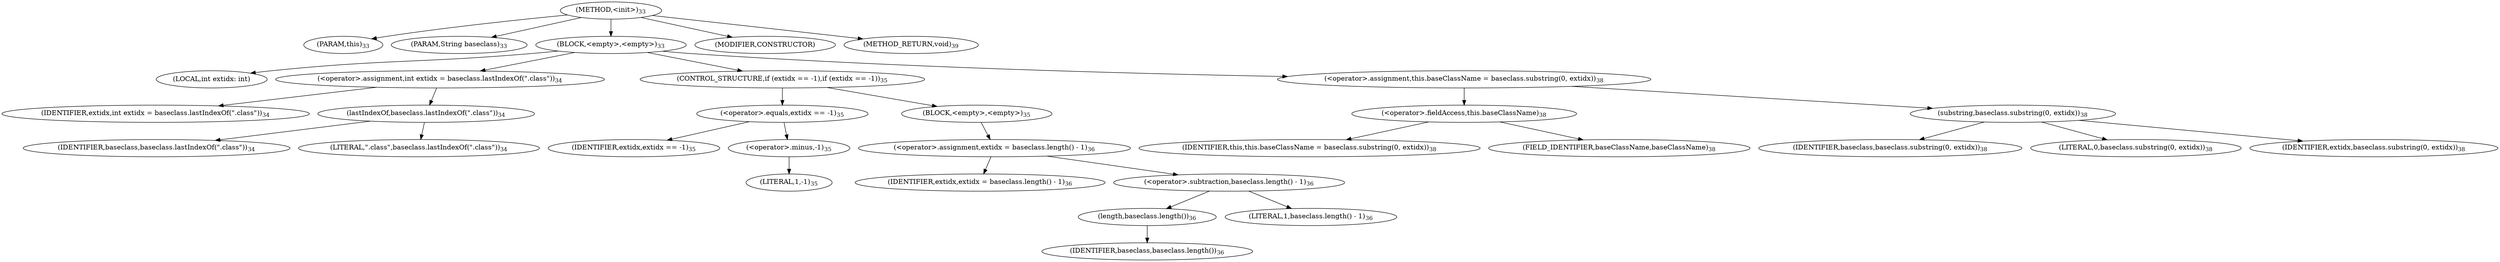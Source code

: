 digraph "&lt;init&gt;" {  
"20" [label = <(METHOD,&lt;init&gt;)<SUB>33</SUB>> ]
"21" [label = <(PARAM,this)<SUB>33</SUB>> ]
"22" [label = <(PARAM,String baseclass)<SUB>33</SUB>> ]
"23" [label = <(BLOCK,&lt;empty&gt;,&lt;empty&gt;)<SUB>33</SUB>> ]
"24" [label = <(LOCAL,int extidx: int)> ]
"25" [label = <(&lt;operator&gt;.assignment,int extidx = baseclass.lastIndexOf(&quot;.class&quot;))<SUB>34</SUB>> ]
"26" [label = <(IDENTIFIER,extidx,int extidx = baseclass.lastIndexOf(&quot;.class&quot;))<SUB>34</SUB>> ]
"27" [label = <(lastIndexOf,baseclass.lastIndexOf(&quot;.class&quot;))<SUB>34</SUB>> ]
"28" [label = <(IDENTIFIER,baseclass,baseclass.lastIndexOf(&quot;.class&quot;))<SUB>34</SUB>> ]
"29" [label = <(LITERAL,&quot;.class&quot;,baseclass.lastIndexOf(&quot;.class&quot;))<SUB>34</SUB>> ]
"30" [label = <(CONTROL_STRUCTURE,if (extidx == -1),if (extidx == -1))<SUB>35</SUB>> ]
"31" [label = <(&lt;operator&gt;.equals,extidx == -1)<SUB>35</SUB>> ]
"32" [label = <(IDENTIFIER,extidx,extidx == -1)<SUB>35</SUB>> ]
"33" [label = <(&lt;operator&gt;.minus,-1)<SUB>35</SUB>> ]
"34" [label = <(LITERAL,1,-1)<SUB>35</SUB>> ]
"35" [label = <(BLOCK,&lt;empty&gt;,&lt;empty&gt;)<SUB>35</SUB>> ]
"36" [label = <(&lt;operator&gt;.assignment,extidx = baseclass.length() - 1)<SUB>36</SUB>> ]
"37" [label = <(IDENTIFIER,extidx,extidx = baseclass.length() - 1)<SUB>36</SUB>> ]
"38" [label = <(&lt;operator&gt;.subtraction,baseclass.length() - 1)<SUB>36</SUB>> ]
"39" [label = <(length,baseclass.length())<SUB>36</SUB>> ]
"40" [label = <(IDENTIFIER,baseclass,baseclass.length())<SUB>36</SUB>> ]
"41" [label = <(LITERAL,1,baseclass.length() - 1)<SUB>36</SUB>> ]
"42" [label = <(&lt;operator&gt;.assignment,this.baseClassName = baseclass.substring(0, extidx))<SUB>38</SUB>> ]
"43" [label = <(&lt;operator&gt;.fieldAccess,this.baseClassName)<SUB>38</SUB>> ]
"44" [label = <(IDENTIFIER,this,this.baseClassName = baseclass.substring(0, extidx))<SUB>38</SUB>> ]
"45" [label = <(FIELD_IDENTIFIER,baseClassName,baseClassName)<SUB>38</SUB>> ]
"46" [label = <(substring,baseclass.substring(0, extidx))<SUB>38</SUB>> ]
"47" [label = <(IDENTIFIER,baseclass,baseclass.substring(0, extidx))<SUB>38</SUB>> ]
"48" [label = <(LITERAL,0,baseclass.substring(0, extidx))<SUB>38</SUB>> ]
"49" [label = <(IDENTIFIER,extidx,baseclass.substring(0, extidx))<SUB>38</SUB>> ]
"50" [label = <(MODIFIER,CONSTRUCTOR)> ]
"51" [label = <(METHOD_RETURN,void)<SUB>39</SUB>> ]
  "20" -> "21" 
  "20" -> "22" 
  "20" -> "23" 
  "20" -> "50" 
  "20" -> "51" 
  "23" -> "24" 
  "23" -> "25" 
  "23" -> "30" 
  "23" -> "42" 
  "25" -> "26" 
  "25" -> "27" 
  "27" -> "28" 
  "27" -> "29" 
  "30" -> "31" 
  "30" -> "35" 
  "31" -> "32" 
  "31" -> "33" 
  "33" -> "34" 
  "35" -> "36" 
  "36" -> "37" 
  "36" -> "38" 
  "38" -> "39" 
  "38" -> "41" 
  "39" -> "40" 
  "42" -> "43" 
  "42" -> "46" 
  "43" -> "44" 
  "43" -> "45" 
  "46" -> "47" 
  "46" -> "48" 
  "46" -> "49" 
}
